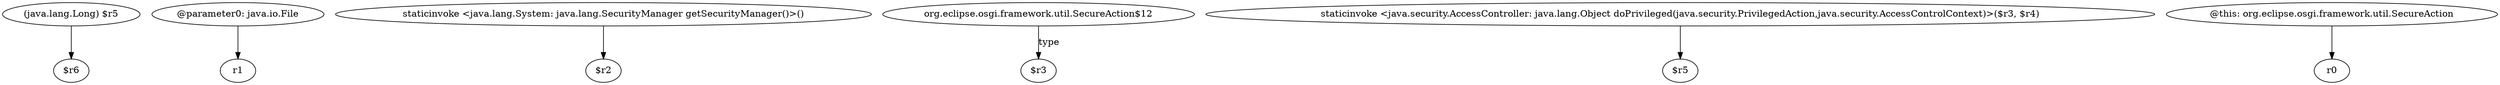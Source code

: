 digraph g {
0[label="(java.lang.Long) $r5"]
1[label="$r6"]
0->1[label=""]
2[label="@parameter0: java.io.File"]
3[label="r1"]
2->3[label=""]
4[label="staticinvoke <java.lang.System: java.lang.SecurityManager getSecurityManager()>()"]
5[label="$r2"]
4->5[label=""]
6[label="org.eclipse.osgi.framework.util.SecureAction$12"]
7[label="$r3"]
6->7[label="type"]
8[label="staticinvoke <java.security.AccessController: java.lang.Object doPrivileged(java.security.PrivilegedAction,java.security.AccessControlContext)>($r3, $r4)"]
9[label="$r5"]
8->9[label=""]
10[label="@this: org.eclipse.osgi.framework.util.SecureAction"]
11[label="r0"]
10->11[label=""]
}
